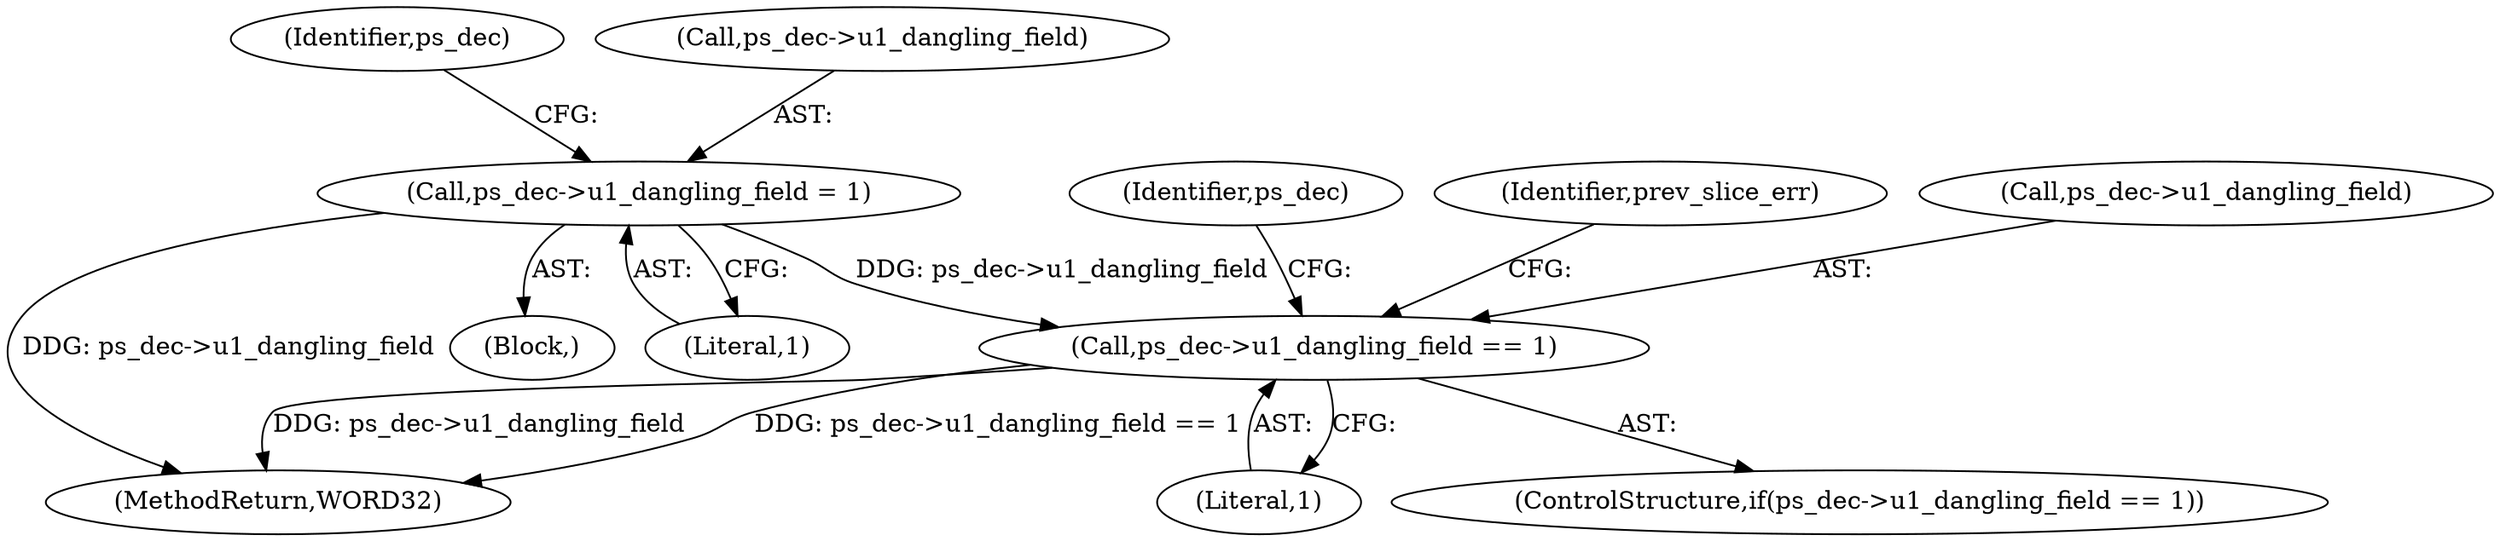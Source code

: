 digraph "0_Android_a78887bcffbc2995cf9ed72e0697acf560875e9e_2@pointer" {
"1000834" [label="(Call,ps_dec->u1_dangling_field = 1)"];
"1001051" [label="(Call,ps_dec->u1_dangling_field == 1)"];
"1000834" [label="(Call,ps_dec->u1_dangling_field = 1)"];
"1001059" [label="(Identifier,ps_dec)"];
"1001085" [label="(Identifier,prev_slice_err)"];
"1000841" [label="(Identifier,ps_dec)"];
"1001055" [label="(Literal,1)"];
"1000835" [label="(Call,ps_dec->u1_dangling_field)"];
"1002571" [label="(MethodReturn,WORD32)"];
"1000838" [label="(Literal,1)"];
"1001050" [label="(ControlStructure,if(ps_dec->u1_dangling_field == 1))"];
"1001051" [label="(Call,ps_dec->u1_dangling_field == 1)"];
"1000833" [label="(Block,)"];
"1001052" [label="(Call,ps_dec->u1_dangling_field)"];
"1000834" -> "1000833"  [label="AST: "];
"1000834" -> "1000838"  [label="CFG: "];
"1000835" -> "1000834"  [label="AST: "];
"1000838" -> "1000834"  [label="AST: "];
"1000841" -> "1000834"  [label="CFG: "];
"1000834" -> "1002571"  [label="DDG: ps_dec->u1_dangling_field"];
"1000834" -> "1001051"  [label="DDG: ps_dec->u1_dangling_field"];
"1001051" -> "1001050"  [label="AST: "];
"1001051" -> "1001055"  [label="CFG: "];
"1001052" -> "1001051"  [label="AST: "];
"1001055" -> "1001051"  [label="AST: "];
"1001059" -> "1001051"  [label="CFG: "];
"1001085" -> "1001051"  [label="CFG: "];
"1001051" -> "1002571"  [label="DDG: ps_dec->u1_dangling_field == 1"];
"1001051" -> "1002571"  [label="DDG: ps_dec->u1_dangling_field"];
}
